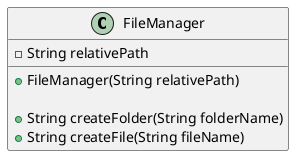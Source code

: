@startuml
'https://plantuml.com/class-diagram

class FileManager {
    -String relativePath

    +FileManager(String relativePath)

    +String createFolder(String folderName)
    +String createFile(String fileName)
}

@enduml
